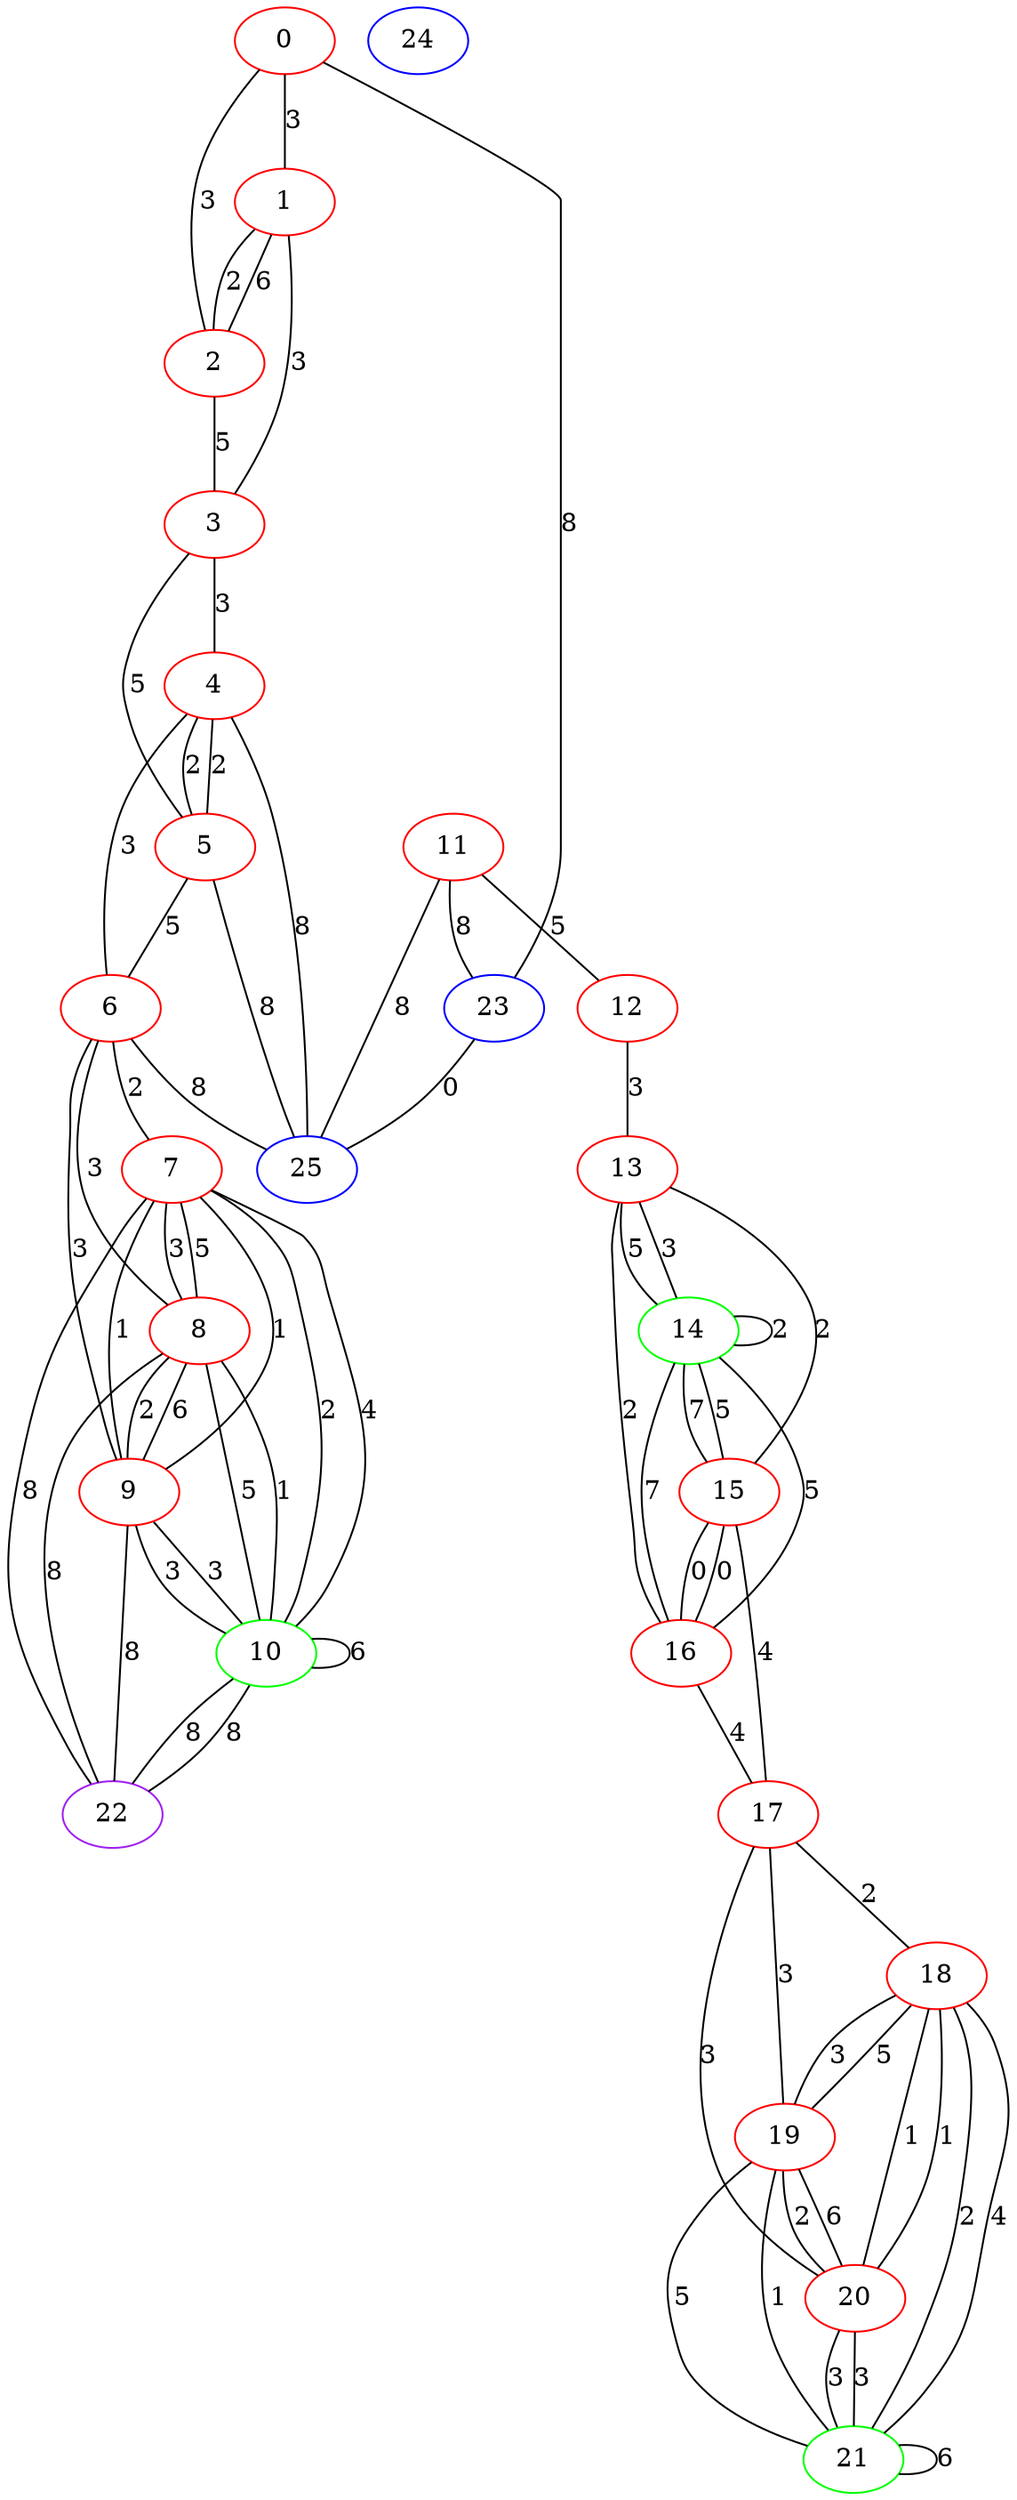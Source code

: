 graph "" {
0 [color=red, weight=1];
1 [color=red, weight=1];
2 [color=red, weight=1];
3 [color=red, weight=1];
4 [color=red, weight=1];
5 [color=red, weight=1];
6 [color=red, weight=1];
7 [color=red, weight=1];
8 [color=red, weight=1];
9 [color=red, weight=1];
10 [color=green, weight=2];
11 [color=red, weight=1];
12 [color=red, weight=1];
13 [color=red, weight=1];
14 [color=green, weight=2];
15 [color=red, weight=1];
16 [color=red, weight=1];
17 [color=red, weight=1];
18 [color=red, weight=1];
19 [color=red, weight=1];
20 [color=red, weight=1];
21 [color=green, weight=2];
22 [color=purple, weight=4];
23 [color=blue, weight=3];
24 [color=blue, weight=3];
25 [color=blue, weight=3];
0 -- 1  [key=0, label=3];
0 -- 2  [key=0, label=3];
0 -- 23  [key=0, label=8];
1 -- 2  [key=0, label=2];
1 -- 2  [key=1, label=6];
1 -- 3  [key=0, label=3];
2 -- 3  [key=0, label=5];
3 -- 4  [key=0, label=3];
3 -- 5  [key=0, label=5];
4 -- 25  [key=0, label=8];
4 -- 5  [key=0, label=2];
4 -- 5  [key=1, label=2];
4 -- 6  [key=0, label=3];
5 -- 25  [key=0, label=8];
5 -- 6  [key=0, label=5];
6 -- 7  [key=0, label=2];
6 -- 8  [key=0, label=3];
6 -- 9  [key=0, label=3];
6 -- 25  [key=0, label=8];
7 -- 8  [key=0, label=5];
7 -- 8  [key=1, label=3];
7 -- 9  [key=0, label=1];
7 -- 9  [key=1, label=1];
7 -- 10  [key=0, label=2];
7 -- 10  [key=1, label=4];
7 -- 22  [key=0, label=8];
8 -- 9  [key=0, label=6];
8 -- 9  [key=1, label=2];
8 -- 10  [key=0, label=5];
8 -- 10  [key=1, label=1];
8 -- 22  [key=0, label=8];
9 -- 10  [key=0, label=3];
9 -- 10  [key=1, label=3];
9 -- 22  [key=0, label=8];
10 -- 10  [key=0, label=6];
10 -- 22  [key=0, label=8];
10 -- 22  [key=1, label=8];
11 -- 25  [key=0, label=8];
11 -- 12  [key=0, label=5];
11 -- 23  [key=0, label=8];
12 -- 13  [key=0, label=3];
13 -- 16  [key=0, label=2];
13 -- 14  [key=0, label=3];
13 -- 14  [key=1, label=5];
13 -- 15  [key=0, label=2];
14 -- 16  [key=0, label=5];
14 -- 16  [key=1, label=7];
14 -- 14  [key=0, label=2];
14 -- 15  [key=0, label=5];
14 -- 15  [key=1, label=7];
15 -- 16  [key=0, label=0];
15 -- 16  [key=1, label=0];
15 -- 17  [key=0, label=4];
16 -- 17  [key=0, label=4];
17 -- 18  [key=0, label=2];
17 -- 19  [key=0, label=3];
17 -- 20  [key=0, label=3];
18 -- 19  [key=0, label=5];
18 -- 19  [key=1, label=3];
18 -- 20  [key=0, label=1];
18 -- 20  [key=1, label=1];
18 -- 21  [key=0, label=2];
18 -- 21  [key=1, label=4];
19 -- 20  [key=0, label=6];
19 -- 20  [key=1, label=2];
19 -- 21  [key=0, label=5];
19 -- 21  [key=1, label=1];
20 -- 21  [key=0, label=3];
20 -- 21  [key=1, label=3];
21 -- 21  [key=0, label=6];
23 -- 25  [key=0, label=0];
}
